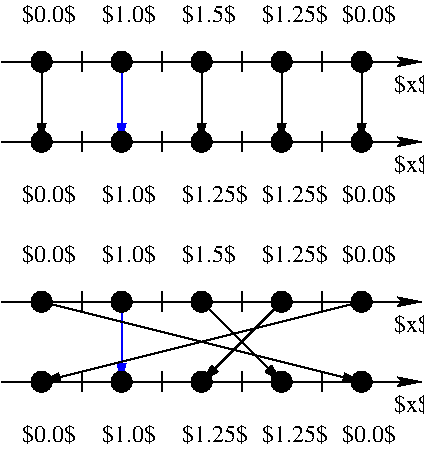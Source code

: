 #FIG 3.2  Produced by xfig version 3.2.7a
Landscape
Center
Inches
Letter
100.00
Single
-2
1200 2
6 7500 1110 10380 1290
4 0 0 50 -1 0 12 0.0000 2 180 480 8100 1275 $1.0$\001
4 0 0 50 -1 0 12 0.0000 2 180 480 7500 1275 $0.0$\001
4 0 0 50 -1 0 12 0.0000 2 180 480 8700 1275 $1.5$\001
4 0 0 50 -1 0 12 0.0000 2 180 585 9300 1275 $1.25$\001
4 0 0 50 -1 0 12 0.0000 2 180 480 9900 1275 $0.0$\001
-6
6 7500 2460 10380 2640
4 0 0 50 -1 0 12 0.0000 2 180 480 7500 2625 $0.0$\001
4 0 0 50 -1 0 12 0.0000 2 180 480 8100 2625 $1.0$\001
4 0 0 50 -1 0 12 0.0000 2 180 585 8700 2625 $1.25$\001
4 0 0 50 -1 0 12 0.0000 2 180 585 9300 2625 $1.25$\001
4 0 0 50 -1 0 12 0.0000 2 180 480 9900 2625 $0.0$\001
-6
6 7500 2910 10380 3090
4 0 0 50 -1 0 12 0.0000 2 180 480 8100 3075 $1.0$\001
4 0 0 50 -1 0 12 0.0000 2 180 480 7500 3075 $0.0$\001
4 0 0 50 -1 0 12 0.0000 2 180 480 8700 3075 $1.5$\001
4 0 0 50 -1 0 12 0.0000 2 180 585 9300 3075 $1.25$\001
4 0 0 50 -1 0 12 0.0000 2 180 480 9900 3075 $0.0$\001
-6
6 7500 4260 10380 4440
4 0 0 50 -1 0 12 0.0000 2 180 480 7500 4425 $0.0$\001
4 0 0 50 -1 0 12 0.0000 2 180 480 8100 4425 $1.0$\001
4 0 0 50 -1 0 12 0.0000 2 180 585 8700 4425 $1.25$\001
4 0 0 50 -1 0 12 0.0000 2 180 585 9300 4425 $1.25$\001
4 0 0 50 -1 0 12 0.0000 2 180 480 9900 4425 $0.0$\001
-6
1 3 0 1 0 0 50 -1 20 0.000 1 0.0000 7650 3375 75 75 7650 3375 7725 3375
1 3 0 1 0 0 50 -1 20 0.000 1 0.0000 8250 3375 75 75 8250 3375 8325 3375
1 3 0 1 0 0 50 -1 20 0.000 1 0.0000 9450 3375 75 75 9450 3375 9525 3375
1 3 0 1 0 0 50 -1 20 0.000 1 0.0000 7650 3975 75 75 7650 3975 7725 3975
1 3 0 1 0 0 50 -1 20 0.000 1 0.0000 8250 3975 75 75 8250 3975 8325 3975
1 3 0 1 0 0 50 -1 20 0.000 1 0.0000 8850 3975 75 75 8850 3975 8925 3975
1 3 0 1 0 0 50 -1 20 0.000 1 0.0000 9450 3975 75 75 9450 3975 9525 3975
1 3 0 1 0 0 50 -1 20 0.000 1 0.0000 10050 3975 75 75 10050 3975 10125 3975
1 3 0 1 0 0 20 -1 20 0.000 1 0.0000 10050 3375 75 75 10050 3375 10125 3375
1 3 0 1 0 0 50 -1 20 0.000 1 0.0000 7650 1575 75 75 7650 1575 7725 1575
1 3 0 1 0 0 50 -1 20 0.000 1 0.0000 8250 1575 75 75 8250 1575 8325 1575
1 3 0 1 0 0 50 -1 20 0.000 1 0.0000 9450 1575 75 75 9450 1575 9525 1575
1 3 0 1 0 0 50 -1 20 0.000 1 0.0000 7650 2175 75 75 7650 2175 7725 2175
1 3 0 1 0 0 50 -1 20 0.000 1 0.0000 8250 2175 75 75 8250 2175 8325 2175
1 3 0 1 0 0 50 -1 20 0.000 1 0.0000 8850 2175 75 75 8850 2175 8925 2175
1 3 0 1 0 0 50 -1 20 0.000 1 0.0000 9450 2175 75 75 9450 2175 9525 2175
1 3 0 1 0 0 50 -1 20 0.000 1 0.0000 10050 2175 75 75 10050 2175 10125 2175
1 3 0 1 0 0 20 -1 20 0.000 1 0.0000 8850 1575 75 75 8850 1575 8925 1575
1 3 0 1 0 0 20 -1 20 0.000 1 0.0000 10050 1575 75 75 10050 1575 10125 1575
1 3 0 1 0 0 20 -1 20 0.000 1 0.0000 8850 3375 75 75 8850 3375 8925 3375
2 1 0 1 0 7 50 -1 -1 0.000 0 0 -1 0 0 2
	 7650 3450 7650 3300
2 1 0 1 0 7 50 -1 -1 0.000 0 0 -1 0 0 2
	 7350 3375 9750 3375
2 1 0 1 0 7 50 -1 -1 0.000 0 0 -1 0 0 2
	 7950 3450 7950 3300
2 1 0 1 0 7 50 -1 -1 0.000 0 0 -1 0 0 2
	 8250 3450 8250 3300
2 1 0 1 0 7 50 -1 -1 0.000 0 0 -1 0 0 2
	 8550 3450 8550 3300
2 1 0 1 0 7 50 -1 -1 0.000 0 0 -1 0 0 2
	 8850 3450 8850 3300
2 1 0 1 0 7 50 -1 -1 0.000 0 0 -1 0 0 2
	 9150 3450 9150 3300
2 1 0 1 0 7 50 -1 -1 0.000 0 0 -1 0 0 2
	 9450 3450 9450 3300
2 1 0 1 0 7 50 -1 -1 0.000 0 0 -1 0 0 2
	 7650 4050 7650 3900
2 1 0 1 0 7 50 -1 -1 0.000 0 0 -1 0 0 2
	 7350 3975 9750 3975
2 1 0 1 0 7 50 -1 -1 0.000 0 0 -1 0 0 2
	 7950 4050 7950 3900
2 1 0 1 0 7 50 -1 -1 0.000 0 0 -1 0 0 2
	 8250 4050 8250 3900
2 1 0 1 0 7 50 -1 -1 0.000 0 0 -1 0 0 2
	 8850 4050 8850 3900
2 1 0 1 0 7 50 -1 -1 0.000 0 0 -1 0 0 2
	 9150 4050 9150 3900
2 1 0 1 0 7 50 -1 -1 0.000 0 0 -1 0 0 2
	 9450 4050 9450 3900
2 1 0 1 0 7 50 -1 -1 0.000 0 0 -1 1 0 2
	2 1 1.00 60.00 120.00
	 7350 3375 10500 3375
2 1 0 1 0 7 50 -1 -1 0.000 0 0 -1 1 0 2
	2 1 1.00 60.00 120.00
	 7350 3975 10500 3975
2 1 0 1 0 7 50 -1 -1 0.000 0 0 -1 0 0 2
	 8550 4050 8550 3900
2 1 0 1 0 7 50 -1 -1 0.000 0 0 -1 0 0 2
	 9750 4050 9750 3900
2 1 0 1 0 7 50 -1 -1 0.000 0 0 -1 0 0 2
	 9750 3450 9750 3300
2 1 0 1 0 7 50 -1 -1 0.000 0 0 -1 0 0 2
	 10050 3450 10050 3300
2 1 0 1 0 7 50 -1 -1 0.000 0 0 -1 0 0 2
	 10050 4050 10050 3900
2 1 0 1 0 7 50 -1 -1 0.000 0 0 -1 0 0 2
	 7650 1650 7650 1500
2 1 0 1 0 7 50 -1 -1 0.000 0 0 -1 0 0 2
	 7350 1575 9750 1575
2 1 0 1 0 7 50 -1 -1 0.000 0 0 -1 0 0 2
	 7950 1650 7950 1500
2 1 0 1 0 7 50 -1 -1 0.000 0 0 -1 0 0 2
	 8250 1650 8250 1500
2 1 0 1 0 7 50 -1 -1 0.000 0 0 -1 0 0 2
	 8550 1650 8550 1500
2 1 0 1 0 7 50 -1 -1 0.000 0 0 -1 0 0 2
	 8850 1650 8850 1500
2 1 0 1 0 7 50 -1 -1 0.000 0 0 -1 0 0 2
	 9150 1650 9150 1500
2 1 0 1 0 7 50 -1 -1 0.000 0 0 -1 0 0 2
	 9450 1650 9450 1500
2 1 0 1 0 7 50 -1 -1 0.000 0 0 -1 0 0 2
	 7650 2250 7650 2100
2 1 0 1 0 7 50 -1 -1 0.000 0 0 -1 0 0 2
	 7350 2175 9750 2175
2 1 0 1 0 7 50 -1 -1 0.000 0 0 -1 0 0 2
	 7950 2250 7950 2100
2 1 0 1 0 7 50 -1 -1 0.000 0 0 -1 0 0 2
	 8250 2250 8250 2100
2 1 0 1 0 7 50 -1 -1 0.000 0 0 -1 0 0 2
	 8850 2250 8850 2100
2 1 0 1 0 7 50 -1 -1 0.000 0 0 -1 0 0 2
	 9150 2250 9150 2100
2 1 0 1 0 7 50 -1 -1 0.000 0 0 -1 0 0 2
	 9450 2250 9450 2100
2 1 0 1 0 7 50 -1 -1 0.000 0 0 -1 1 0 2
	2 1 1.00 60.00 120.00
	 7350 1575 10500 1575
2 1 0 1 0 7 50 -1 -1 0.000 0 0 -1 1 0 2
	2 1 1.00 60.00 120.00
	 7350 2175 10500 2175
2 1 0 1 0 7 50 -1 -1 0.000 0 0 -1 0 0 2
	 8550 2250 8550 2100
2 1 0 1 0 7 50 -1 -1 0.000 0 0 -1 0 0 2
	 9750 2250 9750 2100
2 1 0 1 0 7 50 -1 -1 0.000 0 0 -1 0 0 2
	 9750 1650 9750 1500
2 1 0 1 0 7 50 -1 -1 0.000 0 0 -1 0 0 2
	 10050 1650 10050 1500
2 1 0 1 0 7 50 -1 -1 0.000 0 0 -1 0 0 2
	 10050 2250 10050 2100
2 1 0 1 1 7 150 -1 -1 0.000 0 0 -1 1 0 2
	1 1 1.00 60.00 120.00
	 8250 1575 8250 2175
2 1 0 1 1 7 150 -1 -1 0.000 0 0 -1 1 0 2
	1 1 1.00 60.00 120.00
	 8250 3375 8250 3975
2 1 0 1 0 7 50 -1 -1 0.000 0 0 -1 1 0 2
	1 1 1.00 60.00 120.00
	 7650 1575 7650 2175
2 1 0 1 0 7 50 -1 -1 0.000 0 0 -1 1 0 2
	1 1 1.00 60.00 120.00
	 10050 1575 10050 2175
2 1 0 1 0 7 50 -1 -1 0.000 0 0 -1 1 0 2
	1 1 1.00 60.00 120.00
	 8850 1575 8850 2175
2 1 0 1 0 7 50 -1 -1 0.000 0 0 -1 1 0 2
	1 1 1.00 60.00 120.00
	 9450 1575 9450 2175
2 1 0 1 0 7 50 -1 -1 0.000 0 0 -1 0 1 2
	1 1 1.00 60.00 120.00
	 7650 3975 10050 3375
2 1 0 1 0 7 50 -1 -1 0.000 0 0 -1 1 0 2
	1 1 1.00 60.00 120.00
	 7650 3375 10050 3975
2 1 0 1 0 7 50 -1 -1 0.000 0 0 -1 1 0 2
	1 1 1.00 60.00 120.00
	 9450 3375 8850 3975
2 1 0 1 0 7 50 -1 -1 0.000 0 0 -1 1 0 2
	1 1 1.00 60.00 120.00
	 8850 3375 9450 3975
4 1 0 50 -1 0 12 0.0000 2 180 315 10425 3600 $x$\001
4 1 0 50 -1 0 12 0.0000 2 180 315 10425 4200 $x$\001
4 1 0 50 -1 0 12 0.0000 2 180 315 10425 1800 $x$\001
4 1 0 50 -1 0 12 0.0000 2 180 315 10425 2400 $x$\001
